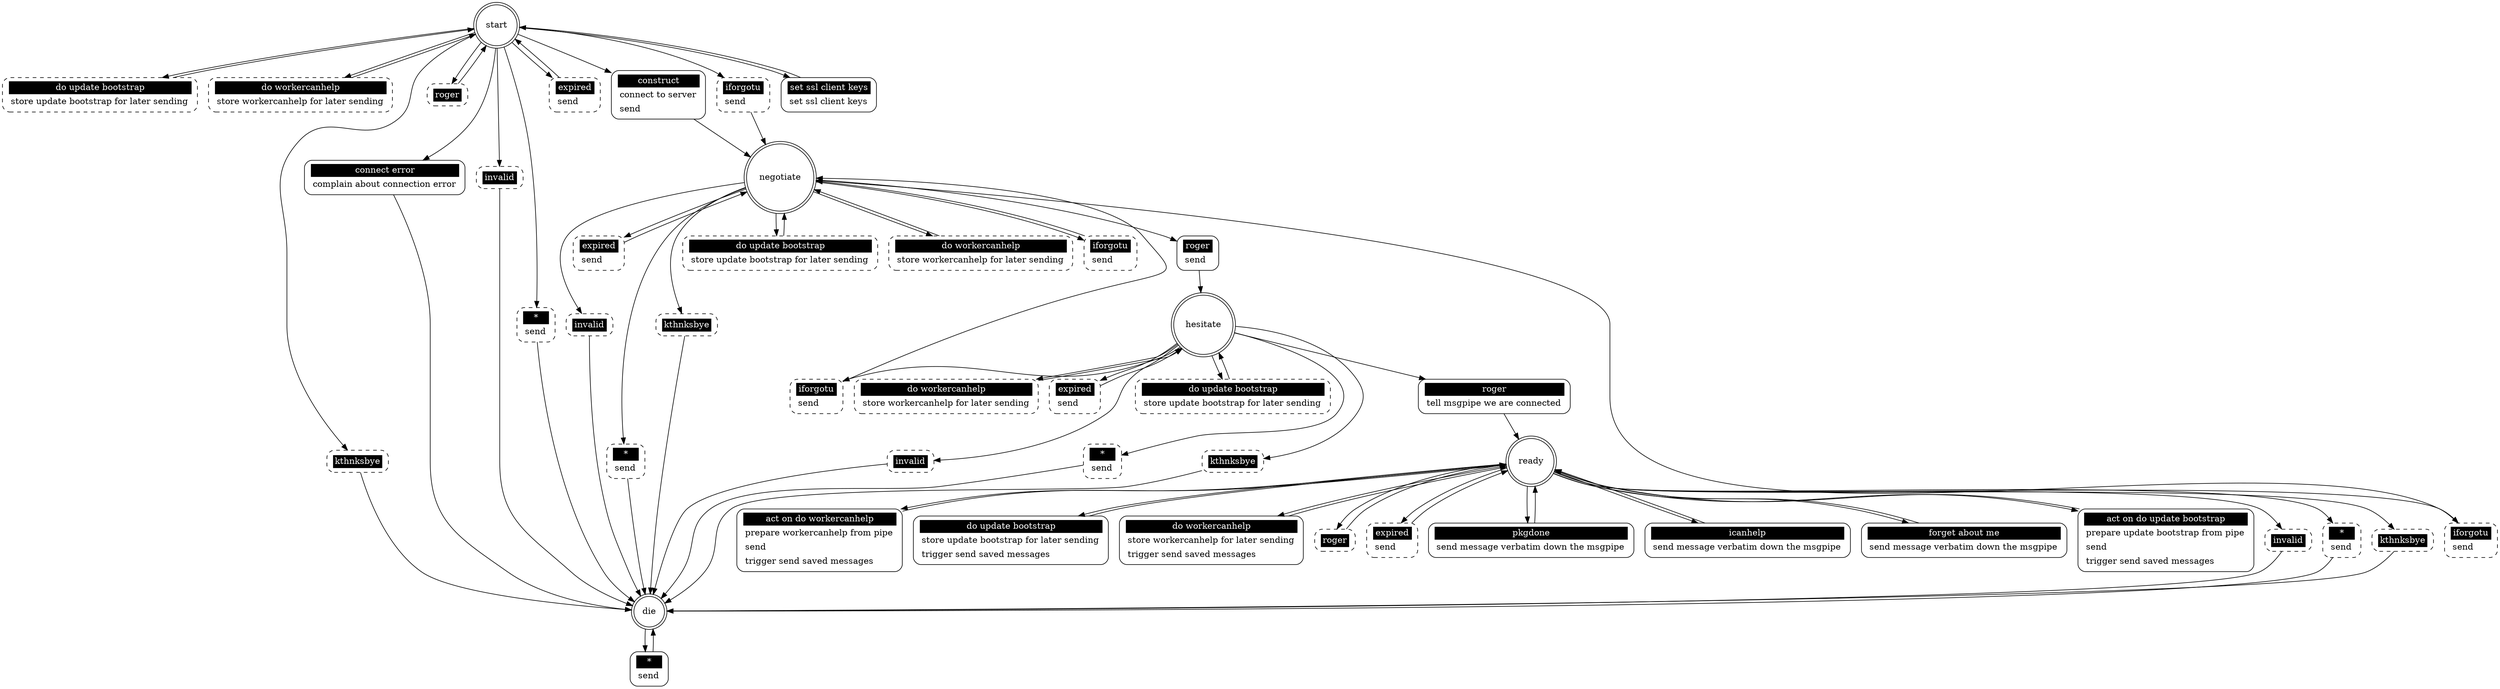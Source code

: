 ## Automatically generated from pkggraph_grapher.xml by gsl
digraph "pkggraph_grapher" {

 "start" [shape = "doublecircle"];
 "start do update bootstrap" [shape = "Mrecord" style = dashed label = <<table border="0" cellborder="0" cellpadding="3" bgcolor="white"><tr><td bgcolor="black" align="center" colspan="2"><font color="white">do update bootstrap</font></td></tr><tr><td align="left" port="r3">store update bootstrap for later sending</td></tr></table>>];
 "start" -> "start do update bootstrap";
 "start do update bootstrap" -> "start";
 "start do workercanhelp" [shape = "Mrecord" style = dashed label = <<table border="0" cellborder="0" cellpadding="3" bgcolor="white"><tr><td bgcolor="black" align="center" colspan="2"><font color="white">do workercanhelp</font></td></tr><tr><td align="left" port="r3">store workercanhelp for later sending</td></tr></table>>];
 "start" -> "start do workercanhelp";
 "start do workercanhelp" -> "start";
 "start iforgotu" [shape = "Mrecord" style = dashed label = <<table border="0" cellborder="0" cellpadding="3" bgcolor="white"><tr><td bgcolor="black" align="center" colspan="2"><font color="white">iforgotu</font></td></tr><tr><td align="left" port="r3">send</td></tr></table>>];
 "start" -> "start iforgotu";
 "start iforgotu" -> "negotiate";
 "start roger" [shape = "Mrecord" style = dashed label = <<table border="0" cellborder="0" cellpadding="3" bgcolor="white"><tr><td bgcolor="black" align="center" colspan="2"><font color="white">roger</font></td></tr></table>>];
 "start" -> "start roger";
 "start roger" -> "start";
 "start invalid" [shape = "Mrecord" style = dashed label = <<table border="0" cellborder="0" cellpadding="3" bgcolor="white"><tr><td bgcolor="black" align="center" colspan="2"><font color="white">invalid</font></td></tr></table>>];
 "start" -> "start invalid";
 "start invalid" -> "die";
 "start *" [shape = "Mrecord" style = dashed label = <<table border="0" cellborder="0" cellpadding="3" bgcolor="white"><tr><td bgcolor="black" align="center" colspan="2"><font color="white">*</font></td></tr><tr><td align="left" port="r3">send</td></tr></table>>];
 "start" -> "start *";
 "start *" -> "die";
 "start kthnksbye" [shape = "Mrecord" style = dashed label = <<table border="0" cellborder="0" cellpadding="3" bgcolor="white"><tr><td bgcolor="black" align="center" colspan="2"><font color="white">kthnksbye</font></td></tr></table>>];
 "start" -> "start kthnksbye";
 "start kthnksbye" -> "die";
 "start expired" [shape = "Mrecord" style = dashed label = <<table border="0" cellborder="0" cellpadding="3" bgcolor="white"><tr><td bgcolor="black" align="center" colspan="2"><font color="white">expired</font></td></tr><tr><td align="left" port="r3">send</td></tr></table>>];
 "start" -> "start expired";
 "start expired" -> "start";
 "start construct" [shape = "Mrecord" style = solid label = <<table border="0" cellborder="0" cellpadding="3" bgcolor="white"><tr><td bgcolor="black" align="center" colspan="2"><font color="white">construct</font></td></tr><tr><td align="left" port="r3">connect to server</td></tr><tr><td align="left" port="r3">send</td></tr></table>>];
 "start" -> "start construct";
 "start construct" -> "negotiate";
 "start connect error" [shape = "Mrecord" style = solid label = <<table border="0" cellborder="0" cellpadding="3" bgcolor="white"><tr><td bgcolor="black" align="center" colspan="2"><font color="white">connect error</font></td></tr><tr><td align="left" port="r3">complain about connection error</td></tr></table>>];
 "start" -> "start connect error";
 "start connect error" -> "die";
 "start set ssl client keys" [shape = "Mrecord" style = solid label = <<table border="0" cellborder="0" cellpadding="3" bgcolor="white"><tr><td bgcolor="black" align="center" colspan="2"><font color="white">set ssl client keys</font></td></tr><tr><td align="left" port="r3">set ssl client keys</td></tr></table>>];
 "start" -> "start set ssl client keys";
 "start set ssl client keys" -> "start";

 "negotiate" [shape = "doublecircle"];
 "negotiate do update bootstrap" [shape = "Mrecord" style = dashed label = <<table border="0" cellborder="0" cellpadding="3" bgcolor="white"><tr><td bgcolor="black" align="center" colspan="2"><font color="white">do update bootstrap</font></td></tr><tr><td align="left" port="r3">store update bootstrap for later sending</td></tr></table>>];
 "negotiate" -> "negotiate do update bootstrap";
 "negotiate do update bootstrap" -> "negotiate";
 "negotiate do workercanhelp" [shape = "Mrecord" style = dashed label = <<table border="0" cellborder="0" cellpadding="3" bgcolor="white"><tr><td bgcolor="black" align="center" colspan="2"><font color="white">do workercanhelp</font></td></tr><tr><td align="left" port="r3">store workercanhelp for later sending</td></tr></table>>];
 "negotiate" -> "negotiate do workercanhelp";
 "negotiate do workercanhelp" -> "negotiate";
 "negotiate iforgotu" [shape = "Mrecord" style = dashed label = <<table border="0" cellborder="0" cellpadding="3" bgcolor="white"><tr><td bgcolor="black" align="center" colspan="2"><font color="white">iforgotu</font></td></tr><tr><td align="left" port="r3">send</td></tr></table>>];
 "negotiate" -> "negotiate iforgotu";
 "negotiate iforgotu" -> "negotiate";
 "negotiate invalid" [shape = "Mrecord" style = dashed label = <<table border="0" cellborder="0" cellpadding="3" bgcolor="white"><tr><td bgcolor="black" align="center" colspan="2"><font color="white">invalid</font></td></tr></table>>];
 "negotiate" -> "negotiate invalid";
 "negotiate invalid" -> "die";
 "negotiate *" [shape = "Mrecord" style = dashed label = <<table border="0" cellborder="0" cellpadding="3" bgcolor="white"><tr><td bgcolor="black" align="center" colspan="2"><font color="white">*</font></td></tr><tr><td align="left" port="r3">send</td></tr></table>>];
 "negotiate" -> "negotiate *";
 "negotiate *" -> "die";
 "negotiate kthnksbye" [shape = "Mrecord" style = dashed label = <<table border="0" cellborder="0" cellpadding="3" bgcolor="white"><tr><td bgcolor="black" align="center" colspan="2"><font color="white">kthnksbye</font></td></tr></table>>];
 "negotiate" -> "negotiate kthnksbye";
 "negotiate kthnksbye" -> "die";
 "negotiate expired" [shape = "Mrecord" style = dashed label = <<table border="0" cellborder="0" cellpadding="3" bgcolor="white"><tr><td bgcolor="black" align="center" colspan="2"><font color="white">expired</font></td></tr><tr><td align="left" port="r3">send</td></tr></table>>];
 "negotiate" -> "negotiate expired";
 "negotiate expired" -> "negotiate";
 "negotiate roger" [shape = "Mrecord" style = solid label = <<table border="0" cellborder="0" cellpadding="3" bgcolor="white"><tr><td bgcolor="black" align="center" colspan="2"><font color="white">roger</font></td></tr><tr><td align="left" port="r3">send</td></tr></table>>];
 "negotiate" -> "negotiate roger";
 "negotiate roger" -> "hesitate";

 "hesitate" [shape = "doublecircle"];
 "hesitate do update bootstrap" [shape = "Mrecord" style = dashed label = <<table border="0" cellborder="0" cellpadding="3" bgcolor="white"><tr><td bgcolor="black" align="center" colspan="2"><font color="white">do update bootstrap</font></td></tr><tr><td align="left" port="r3">store update bootstrap for later sending</td></tr></table>>];
 "hesitate" -> "hesitate do update bootstrap";
 "hesitate do update bootstrap" -> "hesitate";
 "hesitate do workercanhelp" [shape = "Mrecord" style = dashed label = <<table border="0" cellborder="0" cellpadding="3" bgcolor="white"><tr><td bgcolor="black" align="center" colspan="2"><font color="white">do workercanhelp</font></td></tr><tr><td align="left" port="r3">store workercanhelp for later sending</td></tr></table>>];
 "hesitate" -> "hesitate do workercanhelp";
 "hesitate do workercanhelp" -> "hesitate";
 "hesitate iforgotu" [shape = "Mrecord" style = dashed label = <<table border="0" cellborder="0" cellpadding="3" bgcolor="white"><tr><td bgcolor="black" align="center" colspan="2"><font color="white">iforgotu</font></td></tr><tr><td align="left" port="r3">send</td></tr></table>>];
 "hesitate" -> "hesitate iforgotu";
 "hesitate iforgotu" -> "negotiate";
 "hesitate invalid" [shape = "Mrecord" style = dashed label = <<table border="0" cellborder="0" cellpadding="3" bgcolor="white"><tr><td bgcolor="black" align="center" colspan="2"><font color="white">invalid</font></td></tr></table>>];
 "hesitate" -> "hesitate invalid";
 "hesitate invalid" -> "die";
 "hesitate *" [shape = "Mrecord" style = dashed label = <<table border="0" cellborder="0" cellpadding="3" bgcolor="white"><tr><td bgcolor="black" align="center" colspan="2"><font color="white">*</font></td></tr><tr><td align="left" port="r3">send</td></tr></table>>];
 "hesitate" -> "hesitate *";
 "hesitate *" -> "die";
 "hesitate kthnksbye" [shape = "Mrecord" style = dashed label = <<table border="0" cellborder="0" cellpadding="3" bgcolor="white"><tr><td bgcolor="black" align="center" colspan="2"><font color="white">kthnksbye</font></td></tr></table>>];
 "hesitate" -> "hesitate kthnksbye";
 "hesitate kthnksbye" -> "die";
 "hesitate expired" [shape = "Mrecord" style = dashed label = <<table border="0" cellborder="0" cellpadding="3" bgcolor="white"><tr><td bgcolor="black" align="center" colspan="2"><font color="white">expired</font></td></tr><tr><td align="left" port="r3">send</td></tr></table>>];
 "hesitate" -> "hesitate expired";
 "hesitate expired" -> "hesitate";
 "hesitate roger" [shape = "Mrecord" style = solid label = <<table border="0" cellborder="0" cellpadding="3" bgcolor="white"><tr><td bgcolor="black" align="center" colspan="2"><font color="white">roger</font></td></tr><tr><td align="left" port="r3">tell msgpipe we are connected</td></tr></table>>];
 "hesitate" -> "hesitate roger";
 "hesitate roger" -> "ready";

 "ready" [shape = "doublecircle"];
 "ready iforgotu" [shape = "Mrecord" style = dashed label = <<table border="0" cellborder="0" cellpadding="3" bgcolor="white"><tr><td bgcolor="black" align="center" colspan="2"><font color="white">iforgotu</font></td></tr><tr><td align="left" port="r3">send</td></tr></table>>];
 "ready" -> "ready iforgotu";
 "ready iforgotu" -> "negotiate";
 "ready roger" [shape = "Mrecord" style = dashed label = <<table border="0" cellborder="0" cellpadding="3" bgcolor="white"><tr><td bgcolor="black" align="center" colspan="2"><font color="white">roger</font></td></tr></table>>];
 "ready" -> "ready roger";
 "ready roger" -> "ready";
 "ready invalid" [shape = "Mrecord" style = dashed label = <<table border="0" cellborder="0" cellpadding="3" bgcolor="white"><tr><td bgcolor="black" align="center" colspan="2"><font color="white">invalid</font></td></tr></table>>];
 "ready" -> "ready invalid";
 "ready invalid" -> "die";
 "ready *" [shape = "Mrecord" style = dashed label = <<table border="0" cellborder="0" cellpadding="3" bgcolor="white"><tr><td bgcolor="black" align="center" colspan="2"><font color="white">*</font></td></tr><tr><td align="left" port="r3">send</td></tr></table>>];
 "ready" -> "ready *";
 "ready *" -> "die";
 "ready kthnksbye" [shape = "Mrecord" style = dashed label = <<table border="0" cellborder="0" cellpadding="3" bgcolor="white"><tr><td bgcolor="black" align="center" colspan="2"><font color="white">kthnksbye</font></td></tr></table>>];
 "ready" -> "ready kthnksbye";
 "ready kthnksbye" -> "die";
 "ready expired" [shape = "Mrecord" style = dashed label = <<table border="0" cellborder="0" cellpadding="3" bgcolor="white"><tr><td bgcolor="black" align="center" colspan="2"><font color="white">expired</font></td></tr><tr><td align="left" port="r3">send</td></tr></table>>];
 "ready" -> "ready expired";
 "ready expired" -> "ready";
 "ready pkgdone" [shape = "Mrecord" style = solid label = <<table border="0" cellborder="0" cellpadding="3" bgcolor="white"><tr><td bgcolor="black" align="center" colspan="2"><font color="white">pkgdone</font></td></tr><tr><td align="left" port="r3">send message verbatim down the msgpipe</td></tr></table>>];
 "ready" -> "ready pkgdone";
 "ready pkgdone" -> "ready";
 "ready icanhelp" [shape = "Mrecord" style = solid label = <<table border="0" cellborder="0" cellpadding="3" bgcolor="white"><tr><td bgcolor="black" align="center" colspan="2"><font color="white">icanhelp</font></td></tr><tr><td align="left" port="r3">send message verbatim down the msgpipe</td></tr></table>>];
 "ready" -> "ready icanhelp";
 "ready icanhelp" -> "ready";
 "ready forget about me" [shape = "Mrecord" style = solid label = <<table border="0" cellborder="0" cellpadding="3" bgcolor="white"><tr><td bgcolor="black" align="center" colspan="2"><font color="white">forget about me</font></td></tr><tr><td align="left" port="r3">send message verbatim down the msgpipe</td></tr></table>>];
 "ready" -> "ready forget about me";
 "ready forget about me" -> "ready";
 "ready act on do update bootstrap" [shape = "Mrecord" style = solid label = <<table border="0" cellborder="0" cellpadding="3" bgcolor="white"><tr><td bgcolor="black" align="center" colspan="2"><font color="white">act on do update bootstrap</font></td></tr><tr><td align="left" port="r3">prepare update bootstrap from pipe</td></tr><tr><td align="left" port="r3">send</td></tr><tr><td align="left" port="r3">trigger send saved messages</td></tr></table>>];
 "ready" -> "ready act on do update bootstrap";
 "ready act on do update bootstrap" -> "ready";
 "ready act on do workercanhelp" [shape = "Mrecord" style = solid label = <<table border="0" cellborder="0" cellpadding="3" bgcolor="white"><tr><td bgcolor="black" align="center" colspan="2"><font color="white">act on do workercanhelp</font></td></tr><tr><td align="left" port="r3">prepare workercanhelp from pipe</td></tr><tr><td align="left" port="r3">send</td></tr><tr><td align="left" port="r3">trigger send saved messages</td></tr></table>>];
 "ready" -> "ready act on do workercanhelp";
 "ready act on do workercanhelp" -> "ready";
 "ready do update bootstrap" [shape = "Mrecord" style = solid label = <<table border="0" cellborder="0" cellpadding="3" bgcolor="white"><tr><td bgcolor="black" align="center" colspan="2"><font color="white">do update bootstrap</font></td></tr><tr><td align="left" port="r3">store update bootstrap for later sending</td></tr><tr><td align="left" port="r3">trigger send saved messages</td></tr></table>>];
 "ready" -> "ready do update bootstrap";
 "ready do update bootstrap" -> "ready";
 "ready do workercanhelp" [shape = "Mrecord" style = solid label = <<table border="0" cellborder="0" cellpadding="3" bgcolor="white"><tr><td bgcolor="black" align="center" colspan="2"><font color="white">do workercanhelp</font></td></tr><tr><td align="left" port="r3">store workercanhelp for later sending</td></tr><tr><td align="left" port="r3">trigger send saved messages</td></tr></table>>];
 "ready" -> "ready do workercanhelp";
 "ready do workercanhelp" -> "ready";

 "die" [shape = "doublecircle"];
 "die *" [shape = "Mrecord" style = solid label = <<table border="0" cellborder="0" cellpadding="3" bgcolor="white"><tr><td bgcolor="black" align="center" colspan="2"><font color="white">*</font></td></tr><tr><td align="left" port="r3">send</td></tr></table>>];
 "die" -> "die *";
 "die *" -> "die";
}
